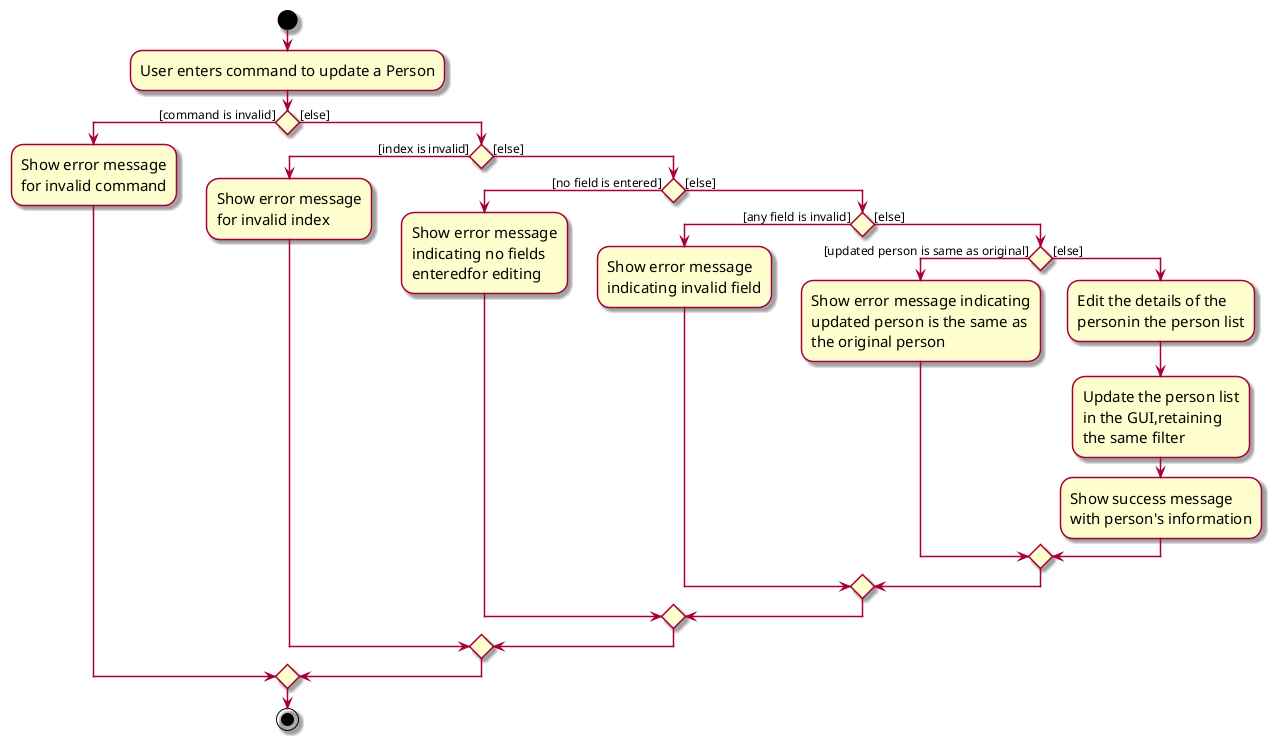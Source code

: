 @startuml
skin rose
skinparam ActivityFontSize 15
skinparam ArrowFontSize 12

start
:User enters command to update a Person;

if () then ([command is invalid])
    :Show error message\nfor invalid command;
else ([else])
    if () then ([index is invalid])
        :Show error message\nfor invalid index;
    else ([else])
        if () then ([no field is entered])
            :Show error message\nindicating no fields\nenteredfor editing;
        else ([else])
            if () then ([any field is invalid])
                :Show error message\nindicating invalid field;
                else ([else])
                    if () then ([updated person is same as original])
                        :Show error message indicating\nupdated person is the same as\nthe original person;
                    else ([else])
                        :Edit the details of the\npersonin the person list;
                        :Update the person list\nin the GUI,retaining\nthe same filter;
                        :Show success message\nwith person's information;
                    endif;
            endif;
        endif
    endif
endif

stop
@enduml